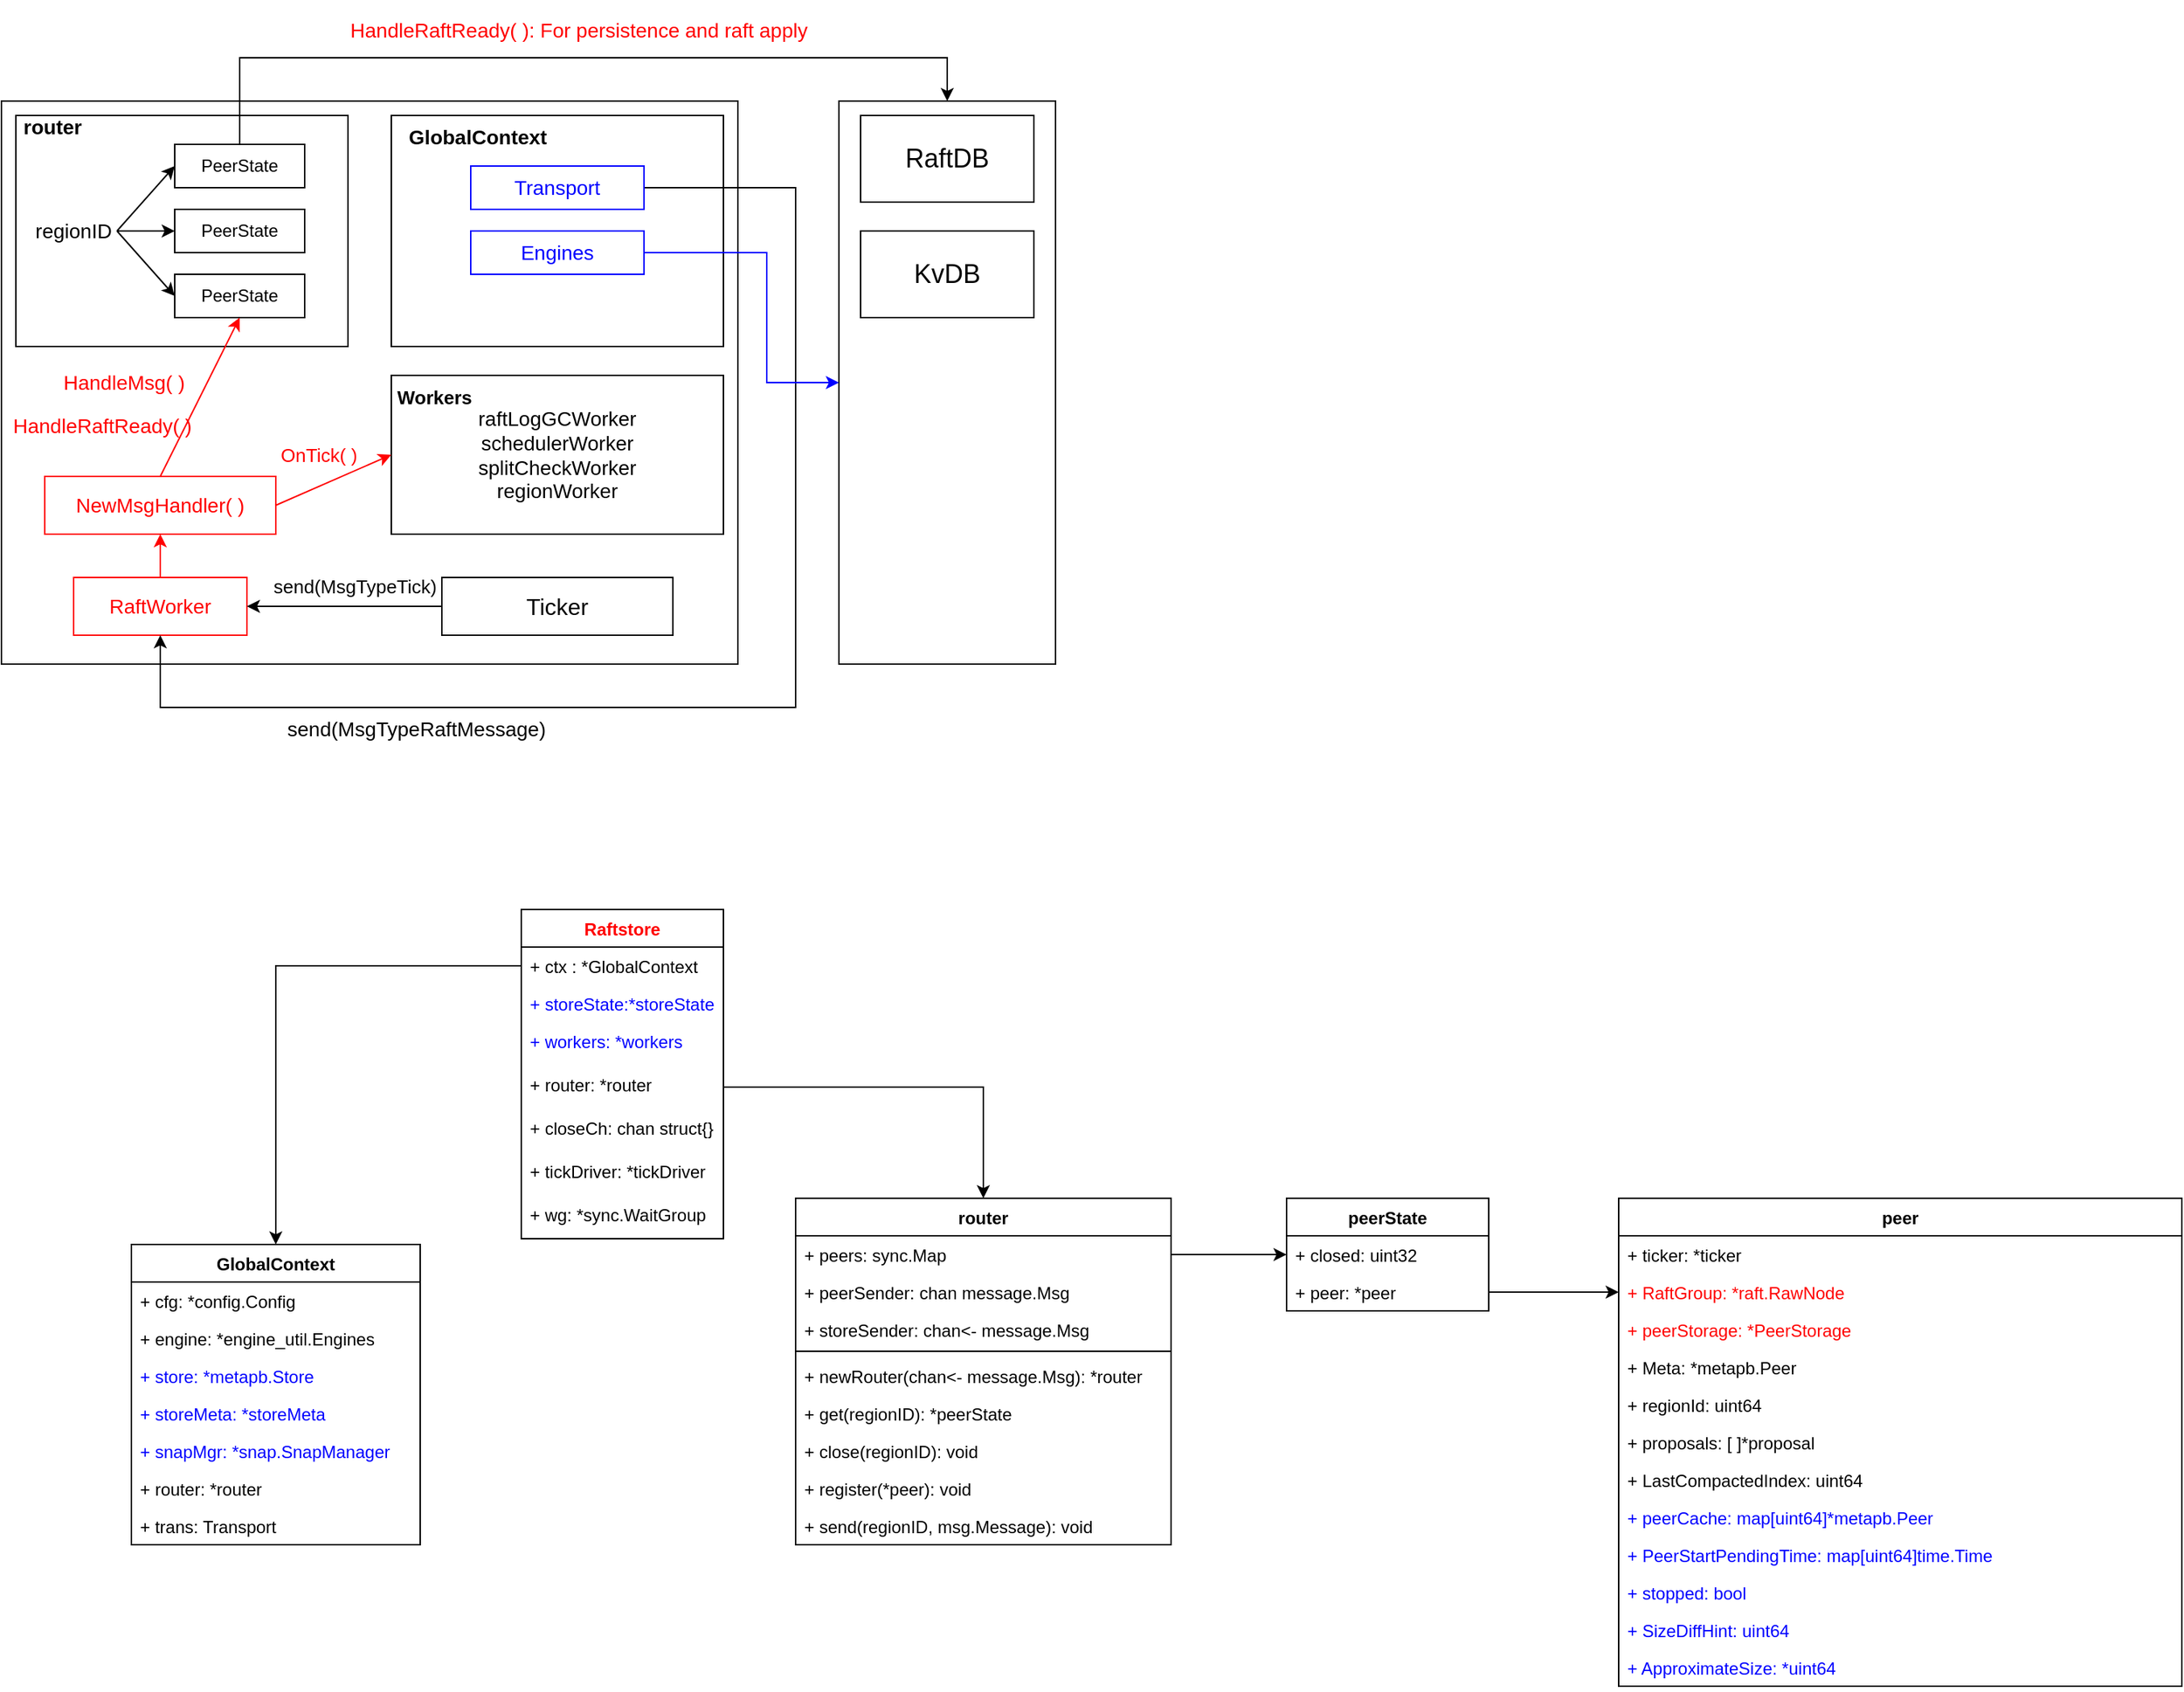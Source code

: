 <mxfile version="20.0.4" type="github">
  <diagram id="LNbFXsJFr9iNanMyev7O" name="Page-1">
    <mxGraphModel dx="925" dy="599" grid="1" gridSize="10" guides="1" tooltips="1" connect="1" arrows="1" fold="1" page="1" pageScale="1" pageWidth="1920" pageHeight="1200" math="0" shadow="0">
      <root>
        <mxCell id="0" />
        <mxCell id="1" parent="0" />
        <mxCell id="v7qtWtPgVOm1seYNRLXf-1" value="" style="rounded=0;whiteSpace=wrap;html=1;" parent="1" vertex="1">
          <mxGeometry x="20" y="130" width="510" height="390" as="geometry" />
        </mxCell>
        <mxCell id="v7qtWtPgVOm1seYNRLXf-2" value="" style="rounded=0;whiteSpace=wrap;html=1;" parent="1" vertex="1">
          <mxGeometry x="30" y="140" width="230" height="160" as="geometry" />
        </mxCell>
        <mxCell id="v7qtWtPgVOm1seYNRLXf-3" value="&lt;font style=&quot;font-size: 14px;&quot;&gt;router&lt;/font&gt;" style="text;strokeColor=none;fillColor=none;html=1;fontSize=24;fontStyle=1;verticalAlign=middle;align=center;" parent="1" vertex="1">
          <mxGeometry x="50" y="130" width="10" height="30" as="geometry" />
        </mxCell>
        <mxCell id="v7qtWtPgVOm1seYNRLXf-53" style="edgeStyle=orthogonalEdgeStyle;rounded=0;orthogonalLoop=1;jettySize=auto;html=1;exitX=0.5;exitY=0;exitDx=0;exitDy=0;entryX=0.5;entryY=0;entryDx=0;entryDy=0;fontSize=18;fontColor=#000000;strokeColor=#000000;" parent="1" source="v7qtWtPgVOm1seYNRLXf-4" target="v7qtWtPgVOm1seYNRLXf-47" edge="1">
          <mxGeometry relative="1" as="geometry">
            <Array as="points">
              <mxPoint x="185" y="100" />
              <mxPoint x="675" y="100" />
            </Array>
          </mxGeometry>
        </mxCell>
        <mxCell id="v7qtWtPgVOm1seYNRLXf-4" value="PeerState" style="rounded=0;whiteSpace=wrap;html=1;" parent="1" vertex="1">
          <mxGeometry x="140" y="160" width="90" height="30" as="geometry" />
        </mxCell>
        <mxCell id="v7qtWtPgVOm1seYNRLXf-5" value="PeerState" style="rounded=0;whiteSpace=wrap;html=1;" parent="1" vertex="1">
          <mxGeometry x="140" y="205" width="90" height="30" as="geometry" />
        </mxCell>
        <mxCell id="v7qtWtPgVOm1seYNRLXf-6" value="PeerState" style="rounded=0;whiteSpace=wrap;html=1;" parent="1" vertex="1">
          <mxGeometry x="140" y="250" width="90" height="30" as="geometry" />
        </mxCell>
        <mxCell id="v7qtWtPgVOm1seYNRLXf-7" value="regionID" style="text;html=1;strokeColor=none;fillColor=none;align=center;verticalAlign=middle;whiteSpace=wrap;rounded=0;fontSize=14;" parent="1" vertex="1">
          <mxGeometry x="40" y="205" width="60" height="30" as="geometry" />
        </mxCell>
        <mxCell id="v7qtWtPgVOm1seYNRLXf-9" value="" style="endArrow=classic;html=1;rounded=0;fontSize=14;exitX=1;exitY=0.5;exitDx=0;exitDy=0;entryX=0;entryY=0.5;entryDx=0;entryDy=0;" parent="1" source="v7qtWtPgVOm1seYNRLXf-7" target="v7qtWtPgVOm1seYNRLXf-4" edge="1">
          <mxGeometry width="50" height="50" relative="1" as="geometry">
            <mxPoint x="390" y="390" as="sourcePoint" />
            <mxPoint x="440" y="340" as="targetPoint" />
          </mxGeometry>
        </mxCell>
        <mxCell id="v7qtWtPgVOm1seYNRLXf-11" value="" style="endArrow=classic;html=1;rounded=0;fontSize=14;entryX=0;entryY=0.5;entryDx=0;entryDy=0;exitX=1;exitY=0.5;exitDx=0;exitDy=0;" parent="1" source="v7qtWtPgVOm1seYNRLXf-7" target="v7qtWtPgVOm1seYNRLXf-5" edge="1">
          <mxGeometry width="50" height="50" relative="1" as="geometry">
            <mxPoint x="100" y="210" as="sourcePoint" />
            <mxPoint x="150.0" y="185" as="targetPoint" />
          </mxGeometry>
        </mxCell>
        <mxCell id="v7qtWtPgVOm1seYNRLXf-12" value="" style="endArrow=classic;html=1;rounded=0;fontSize=14;entryX=0;entryY=0.5;entryDx=0;entryDy=0;exitX=1;exitY=0.5;exitDx=0;exitDy=0;" parent="1" source="v7qtWtPgVOm1seYNRLXf-7" target="v7qtWtPgVOm1seYNRLXf-6" edge="1">
          <mxGeometry width="50" height="50" relative="1" as="geometry">
            <mxPoint x="110.0" y="225" as="sourcePoint" />
            <mxPoint x="150.0" y="230" as="targetPoint" />
          </mxGeometry>
        </mxCell>
        <mxCell id="v7qtWtPgVOm1seYNRLXf-13" value="" style="rounded=0;whiteSpace=wrap;html=1;" parent="1" vertex="1">
          <mxGeometry x="290" y="140" width="230" height="160" as="geometry" />
        </mxCell>
        <mxCell id="v7qtWtPgVOm1seYNRLXf-15" value="&lt;b&gt;GlobalContext&lt;/b&gt;" style="text;html=1;strokeColor=none;fillColor=none;align=center;verticalAlign=middle;whiteSpace=wrap;rounded=0;fontSize=14;" parent="1" vertex="1">
          <mxGeometry x="320" y="140" width="60" height="30" as="geometry" />
        </mxCell>
        <mxCell id="v7qtWtPgVOm1seYNRLXf-57" style="edgeStyle=orthogonalEdgeStyle;rounded=0;orthogonalLoop=1;jettySize=auto;html=1;exitX=0.5;exitY=0;exitDx=0;exitDy=0;entryX=0.5;entryY=1;entryDx=0;entryDy=0;fontSize=14;fontColor=#FF0000;strokeColor=#FF0000;" parent="1" source="v7qtWtPgVOm1seYNRLXf-20" target="v7qtWtPgVOm1seYNRLXf-21" edge="1">
          <mxGeometry relative="1" as="geometry" />
        </mxCell>
        <mxCell id="v7qtWtPgVOm1seYNRLXf-20" value="&lt;font color=&quot;#ff0000&quot;&gt;RaftWorker&lt;/font&gt;" style="rounded=0;whiteSpace=wrap;html=1;fontSize=14;strokeColor=#FF0000;" parent="1" vertex="1">
          <mxGeometry x="70" y="460" width="120" height="40" as="geometry" />
        </mxCell>
        <mxCell id="v7qtWtPgVOm1seYNRLXf-21" value="&lt;font color=&quot;#ff0000&quot;&gt;NewMsgHandler( )&lt;/font&gt;" style="rounded=0;whiteSpace=wrap;html=1;fontSize=14;strokeColor=#FF0000;" parent="1" vertex="1">
          <mxGeometry x="50" y="390" width="160" height="40" as="geometry" />
        </mxCell>
        <mxCell id="v7qtWtPgVOm1seYNRLXf-27" value="" style="endArrow=classic;html=1;rounded=0;fontSize=14;fontColor=#FF0000;exitX=0.5;exitY=0;exitDx=0;exitDy=0;entryX=0.5;entryY=1;entryDx=0;entryDy=0;strokeColor=#FF0000;" parent="1" source="v7qtWtPgVOm1seYNRLXf-21" target="v7qtWtPgVOm1seYNRLXf-6" edge="1">
          <mxGeometry width="50" height="50" relative="1" as="geometry">
            <mxPoint x="450" y="490" as="sourcePoint" />
            <mxPoint x="500" y="440" as="targetPoint" />
          </mxGeometry>
        </mxCell>
        <mxCell id="v7qtWtPgVOm1seYNRLXf-28" value="HandleMsg( )" style="text;html=1;strokeColor=none;fillColor=none;align=center;verticalAlign=middle;whiteSpace=wrap;rounded=0;fontSize=14;fontColor=#FF0000;" parent="1" vertex="1">
          <mxGeometry x="50" y="310" width="110" height="30" as="geometry" />
        </mxCell>
        <mxCell id="v7qtWtPgVOm1seYNRLXf-29" value="HandleRaftReady( )" style="text;html=1;strokeColor=none;fillColor=none;align=center;verticalAlign=middle;whiteSpace=wrap;rounded=0;fontSize=14;fontColor=#FF0000;" parent="1" vertex="1">
          <mxGeometry x="20" y="340" width="140" height="30" as="geometry" />
        </mxCell>
        <mxCell id="v7qtWtPgVOm1seYNRLXf-38" style="edgeStyle=orthogonalEdgeStyle;rounded=0;orthogonalLoop=1;jettySize=auto;html=1;exitX=1;exitY=0.5;exitDx=0;exitDy=0;entryX=0.5;entryY=1;entryDx=0;entryDy=0;fontSize=13;fontColor=#FF0000;strokeColor=#000000;" parent="1" source="v7qtWtPgVOm1seYNRLXf-32" target="v7qtWtPgVOm1seYNRLXf-20" edge="1">
          <mxGeometry relative="1" as="geometry">
            <Array as="points">
              <mxPoint x="570" y="190" />
              <mxPoint x="570" y="550" />
              <mxPoint x="130" y="550" />
            </Array>
          </mxGeometry>
        </mxCell>
        <mxCell id="v7qtWtPgVOm1seYNRLXf-32" value="&lt;font color=&quot;#0000ff&quot;&gt;Transport&lt;/font&gt;" style="rounded=0;whiteSpace=wrap;html=1;fontSize=14;fontColor=#FF0000;strokeColor=#0000FF;" parent="1" vertex="1">
          <mxGeometry x="345" y="175" width="120" height="30" as="geometry" />
        </mxCell>
        <mxCell id="v7qtWtPgVOm1seYNRLXf-34" style="edgeStyle=orthogonalEdgeStyle;rounded=0;orthogonalLoop=1;jettySize=auto;html=1;exitX=0;exitY=0.5;exitDx=0;exitDy=0;entryX=1;entryY=0.5;entryDx=0;entryDy=0;fontSize=16;fontColor=#0000FF;strokeColor=#000000;" parent="1" source="v7qtWtPgVOm1seYNRLXf-33" target="v7qtWtPgVOm1seYNRLXf-20" edge="1">
          <mxGeometry relative="1" as="geometry" />
        </mxCell>
        <mxCell id="v7qtWtPgVOm1seYNRLXf-33" value="&lt;font style=&quot;font-size: 16px;&quot;&gt;Ticker&lt;/font&gt;" style="rounded=0;whiteSpace=wrap;html=1;" parent="1" vertex="1">
          <mxGeometry x="325" y="460" width="160" height="40" as="geometry" />
        </mxCell>
        <mxCell id="v7qtWtPgVOm1seYNRLXf-35" value="&lt;font color=&quot;#000000&quot; style=&quot;font-size: 13px;&quot;&gt;send(MsgTypeTick)&lt;/font&gt;" style="text;html=1;strokeColor=none;fillColor=none;align=center;verticalAlign=middle;whiteSpace=wrap;rounded=0;fontSize=16;fontColor=#0000FF;" parent="1" vertex="1">
          <mxGeometry x="180" y="450" width="170" height="30" as="geometry" />
        </mxCell>
        <mxCell id="v7qtWtPgVOm1seYNRLXf-40" value="&lt;font color=&quot;#000000&quot; style=&quot;font-size: 14px;&quot;&gt;send(MsgTypeRaftMessage)&lt;/font&gt;" style="text;html=1;strokeColor=none;fillColor=none;align=center;verticalAlign=middle;whiteSpace=wrap;rounded=0;fontSize=13;fontColor=#FF0000;" parent="1" vertex="1">
          <mxGeometry x="240" y="550" width="135" height="30" as="geometry" />
        </mxCell>
        <mxCell id="v7qtWtPgVOm1seYNRLXf-41" value="&lt;font color=&quot;#000000&quot;&gt;raftLogGCWorker&lt;br&gt;schedulerWorker&lt;br&gt;splitCheckWorker&lt;br&gt;regionWorker&lt;/font&gt;" style="rounded=0;whiteSpace=wrap;html=1;fontSize=14;fontColor=#FF0000;strokeColor=#000000;align=center;" parent="1" vertex="1">
          <mxGeometry x="290" y="320" width="230" height="110" as="geometry" />
        </mxCell>
        <mxCell id="v7qtWtPgVOm1seYNRLXf-42" value="&lt;b&gt;&lt;font color=&quot;#000000&quot; style=&quot;font-size: 13px;&quot;&gt;Workers&lt;/font&gt;&lt;/b&gt;" style="text;html=1;strokeColor=none;fillColor=none;align=center;verticalAlign=middle;whiteSpace=wrap;rounded=0;fontSize=14;fontColor=#FF0000;" parent="1" vertex="1">
          <mxGeometry x="290" y="320" width="60" height="30" as="geometry" />
        </mxCell>
        <mxCell id="v7qtWtPgVOm1seYNRLXf-45" value="" style="endArrow=classic;html=1;rounded=0;fontSize=13;fontColor=#000000;strokeColor=#FF0000;exitX=1;exitY=0.5;exitDx=0;exitDy=0;entryX=0;entryY=0.5;entryDx=0;entryDy=0;" parent="1" source="v7qtWtPgVOm1seYNRLXf-21" target="v7qtWtPgVOm1seYNRLXf-41" edge="1">
          <mxGeometry width="50" height="50" relative="1" as="geometry">
            <mxPoint x="450" y="410" as="sourcePoint" />
            <mxPoint x="500" y="360" as="targetPoint" />
          </mxGeometry>
        </mxCell>
        <mxCell id="v7qtWtPgVOm1seYNRLXf-46" value="&lt;font color=&quot;#ff0000&quot;&gt;OnTick( )&lt;/font&gt;" style="text;html=1;strokeColor=none;fillColor=none;align=center;verticalAlign=middle;whiteSpace=wrap;rounded=0;fontSize=13;fontColor=#000000;" parent="1" vertex="1">
          <mxGeometry x="200" y="360" width="80" height="30" as="geometry" />
        </mxCell>
        <mxCell id="v7qtWtPgVOm1seYNRLXf-47" value="" style="rounded=0;whiteSpace=wrap;html=1;fontSize=13;fontColor=#FF0000;strokeColor=#000000;" parent="1" vertex="1">
          <mxGeometry x="600" y="130" width="150" height="390" as="geometry" />
        </mxCell>
        <mxCell id="v7qtWtPgVOm1seYNRLXf-49" value="&lt;font style=&quot;font-size: 18px;&quot; color=&quot;#000000&quot;&gt;RaftDB&lt;/font&gt;" style="rounded=0;whiteSpace=wrap;html=1;fontSize=13;fontColor=#FF0000;strokeColor=#000000;" parent="1" vertex="1">
          <mxGeometry x="615" y="140" width="120" height="60" as="geometry" />
        </mxCell>
        <mxCell id="v7qtWtPgVOm1seYNRLXf-50" value="&lt;font color=&quot;#000000&quot;&gt;&lt;span style=&quot;font-size: 18px;&quot;&gt;KvDB&lt;/span&gt;&lt;/font&gt;" style="rounded=0;whiteSpace=wrap;html=1;fontSize=13;fontColor=#FF0000;strokeColor=#000000;" parent="1" vertex="1">
          <mxGeometry x="615" y="220" width="120" height="60" as="geometry" />
        </mxCell>
        <mxCell id="v7qtWtPgVOm1seYNRLXf-52" style="edgeStyle=orthogonalEdgeStyle;rounded=0;orthogonalLoop=1;jettySize=auto;html=1;exitX=1;exitY=0.5;exitDx=0;exitDy=0;entryX=0;entryY=0.5;entryDx=0;entryDy=0;fontSize=18;fontColor=#000000;strokeColor=#0000FF;" parent="1" source="v7qtWtPgVOm1seYNRLXf-51" target="v7qtWtPgVOm1seYNRLXf-47" edge="1">
          <mxGeometry relative="1" as="geometry">
            <Array as="points">
              <mxPoint x="550" y="235" />
              <mxPoint x="550" y="325" />
            </Array>
          </mxGeometry>
        </mxCell>
        <mxCell id="v7qtWtPgVOm1seYNRLXf-51" value="&lt;font color=&quot;#0000ff&quot;&gt;Engines&lt;/font&gt;" style="rounded=0;whiteSpace=wrap;html=1;fontSize=14;fontColor=#FF0000;strokeColor=#0000FF;" parent="1" vertex="1">
          <mxGeometry x="345" y="220" width="120" height="30" as="geometry" />
        </mxCell>
        <mxCell id="v7qtWtPgVOm1seYNRLXf-54" value="&lt;font style=&quot;font-size: 14px;&quot; color=&quot;#ff0000&quot;&gt;HandleRaftReady( ): For persistence and raft apply&lt;/font&gt;" style="text;html=1;strokeColor=none;fillColor=none;align=center;verticalAlign=middle;whiteSpace=wrap;rounded=0;fontSize=18;fontColor=#000000;" parent="1" vertex="1">
          <mxGeometry x="240" y="60" width="360" height="40" as="geometry" />
        </mxCell>
        <mxCell id="vhi4TItYWoOdSirbTyWl-1" value="Raftstore" style="swimlane;fontStyle=1;childLayout=stackLayout;horizontal=1;startSize=26;fillColor=none;horizontalStack=0;resizeParent=1;resizeParentMax=0;resizeLast=0;collapsible=1;marginBottom=0;fontColor=#FF0000;" vertex="1" parent="1">
          <mxGeometry x="380" y="690" width="140" height="228" as="geometry" />
        </mxCell>
        <mxCell id="vhi4TItYWoOdSirbTyWl-2" value="+ ctx : *GlobalContext" style="text;strokeColor=none;fillColor=none;align=left;verticalAlign=top;spacingLeft=4;spacingRight=4;overflow=hidden;rotatable=0;points=[[0,0.5],[1,0.5]];portConstraint=eastwest;" vertex="1" parent="vhi4TItYWoOdSirbTyWl-1">
          <mxGeometry y="26" width="140" height="26" as="geometry" />
        </mxCell>
        <mxCell id="vhi4TItYWoOdSirbTyWl-3" value="+ storeState:*storeState" style="text;strokeColor=none;fillColor=none;align=left;verticalAlign=top;spacingLeft=4;spacingRight=4;overflow=hidden;rotatable=0;points=[[0,0.5],[1,0.5]];portConstraint=eastwest;fontColor=#0000FF;" vertex="1" parent="vhi4TItYWoOdSirbTyWl-1">
          <mxGeometry y="52" width="140" height="26" as="geometry" />
        </mxCell>
        <mxCell id="vhi4TItYWoOdSirbTyWl-5" value="+ workers: *workers" style="text;strokeColor=none;fillColor=none;align=left;verticalAlign=top;spacingLeft=4;spacingRight=4;overflow=hidden;rotatable=0;points=[[0,0.5],[1,0.5]];portConstraint=eastwest;fontColor=#0000FF;" vertex="1" parent="vhi4TItYWoOdSirbTyWl-1">
          <mxGeometry y="78" width="140" height="30" as="geometry" />
        </mxCell>
        <mxCell id="vhi4TItYWoOdSirbTyWl-4" value="+ router: *router" style="text;strokeColor=none;fillColor=none;align=left;verticalAlign=top;spacingLeft=4;spacingRight=4;overflow=hidden;rotatable=0;points=[[0,0.5],[1,0.5]];portConstraint=eastwest;" vertex="1" parent="vhi4TItYWoOdSirbTyWl-1">
          <mxGeometry y="108" width="140" height="30" as="geometry" />
        </mxCell>
        <mxCell id="vhi4TItYWoOdSirbTyWl-7" value="+ closeCh: chan struct{}" style="text;strokeColor=none;fillColor=none;align=left;verticalAlign=top;spacingLeft=4;spacingRight=4;overflow=hidden;rotatable=0;points=[[0,0.5],[1,0.5]];portConstraint=eastwest;" vertex="1" parent="vhi4TItYWoOdSirbTyWl-1">
          <mxGeometry y="138" width="140" height="30" as="geometry" />
        </mxCell>
        <mxCell id="vhi4TItYWoOdSirbTyWl-6" value="+ tickDriver: *tickDriver" style="text;strokeColor=none;fillColor=none;align=left;verticalAlign=top;spacingLeft=4;spacingRight=4;overflow=hidden;rotatable=0;points=[[0,0.5],[1,0.5]];portConstraint=eastwest;" vertex="1" parent="vhi4TItYWoOdSirbTyWl-1">
          <mxGeometry y="168" width="140" height="30" as="geometry" />
        </mxCell>
        <mxCell id="vhi4TItYWoOdSirbTyWl-8" value="+ wg: *sync.WaitGroup" style="text;strokeColor=none;fillColor=none;align=left;verticalAlign=top;spacingLeft=4;spacingRight=4;overflow=hidden;rotatable=0;points=[[0,0.5],[1,0.5]];portConstraint=eastwest;" vertex="1" parent="vhi4TItYWoOdSirbTyWl-1">
          <mxGeometry y="198" width="140" height="30" as="geometry" />
        </mxCell>
        <mxCell id="vhi4TItYWoOdSirbTyWl-17" value="router" style="swimlane;fontStyle=1;align=center;verticalAlign=top;childLayout=stackLayout;horizontal=1;startSize=26;horizontalStack=0;resizeParent=1;resizeParentMax=0;resizeLast=0;collapsible=1;marginBottom=0;" vertex="1" parent="1">
          <mxGeometry x="570" y="890" width="260" height="240" as="geometry" />
        </mxCell>
        <mxCell id="vhi4TItYWoOdSirbTyWl-18" value="+ peers: sync.Map" style="text;strokeColor=none;fillColor=none;align=left;verticalAlign=top;spacingLeft=4;spacingRight=4;overflow=hidden;rotatable=0;points=[[0,0.5],[1,0.5]];portConstraint=eastwest;" vertex="1" parent="vhi4TItYWoOdSirbTyWl-17">
          <mxGeometry y="26" width="260" height="26" as="geometry" />
        </mxCell>
        <mxCell id="vhi4TItYWoOdSirbTyWl-21" value="+ peerSender: chan message.Msg" style="text;strokeColor=none;fillColor=none;align=left;verticalAlign=top;spacingLeft=4;spacingRight=4;overflow=hidden;rotatable=0;points=[[0,0.5],[1,0.5]];portConstraint=eastwest;" vertex="1" parent="vhi4TItYWoOdSirbTyWl-17">
          <mxGeometry y="52" width="260" height="26" as="geometry" />
        </mxCell>
        <mxCell id="vhi4TItYWoOdSirbTyWl-22" value="+ storeSender: chan&lt;- message.Msg" style="text;strokeColor=none;fillColor=none;align=left;verticalAlign=top;spacingLeft=4;spacingRight=4;overflow=hidden;rotatable=0;points=[[0,0.5],[1,0.5]];portConstraint=eastwest;" vertex="1" parent="vhi4TItYWoOdSirbTyWl-17">
          <mxGeometry y="78" width="260" height="24" as="geometry" />
        </mxCell>
        <mxCell id="vhi4TItYWoOdSirbTyWl-19" value="" style="line;strokeWidth=1;fillColor=none;align=left;verticalAlign=middle;spacingTop=-1;spacingLeft=3;spacingRight=3;rotatable=0;labelPosition=right;points=[];portConstraint=eastwest;" vertex="1" parent="vhi4TItYWoOdSirbTyWl-17">
          <mxGeometry y="102" width="260" height="8" as="geometry" />
        </mxCell>
        <mxCell id="vhi4TItYWoOdSirbTyWl-20" value="+ newRouter(chan&lt;- message.Msg): *router" style="text;strokeColor=none;fillColor=none;align=left;verticalAlign=top;spacingLeft=4;spacingRight=4;overflow=hidden;rotatable=0;points=[[0,0.5],[1,0.5]];portConstraint=eastwest;" vertex="1" parent="vhi4TItYWoOdSirbTyWl-17">
          <mxGeometry y="110" width="260" height="26" as="geometry" />
        </mxCell>
        <mxCell id="vhi4TItYWoOdSirbTyWl-23" value="+ get(regionID): *peerState" style="text;strokeColor=none;fillColor=none;align=left;verticalAlign=top;spacingLeft=4;spacingRight=4;overflow=hidden;rotatable=0;points=[[0,0.5],[1,0.5]];portConstraint=eastwest;" vertex="1" parent="vhi4TItYWoOdSirbTyWl-17">
          <mxGeometry y="136" width="260" height="26" as="geometry" />
        </mxCell>
        <mxCell id="vhi4TItYWoOdSirbTyWl-25" value="+ close(regionID): void" style="text;strokeColor=none;fillColor=none;align=left;verticalAlign=top;spacingLeft=4;spacingRight=4;overflow=hidden;rotatable=0;points=[[0,0.5],[1,0.5]];portConstraint=eastwest;" vertex="1" parent="vhi4TItYWoOdSirbTyWl-17">
          <mxGeometry y="162" width="260" height="26" as="geometry" />
        </mxCell>
        <mxCell id="vhi4TItYWoOdSirbTyWl-24" value="+ register(*peer): void" style="text;strokeColor=none;fillColor=none;align=left;verticalAlign=top;spacingLeft=4;spacingRight=4;overflow=hidden;rotatable=0;points=[[0,0.5],[1,0.5]];portConstraint=eastwest;" vertex="1" parent="vhi4TItYWoOdSirbTyWl-17">
          <mxGeometry y="188" width="260" height="26" as="geometry" />
        </mxCell>
        <mxCell id="vhi4TItYWoOdSirbTyWl-26" value="+ send(regionID, msg.Message): void" style="text;strokeColor=none;fillColor=none;align=left;verticalAlign=top;spacingLeft=4;spacingRight=4;overflow=hidden;rotatable=0;points=[[0,0.5],[1,0.5]];portConstraint=eastwest;" vertex="1" parent="vhi4TItYWoOdSirbTyWl-17">
          <mxGeometry y="214" width="260" height="26" as="geometry" />
        </mxCell>
        <mxCell id="vhi4TItYWoOdSirbTyWl-28" value="GlobalContext" style="swimlane;fontStyle=1;childLayout=stackLayout;horizontal=1;startSize=26;fillColor=none;horizontalStack=0;resizeParent=1;resizeParentMax=0;resizeLast=0;collapsible=1;marginBottom=0;" vertex="1" parent="1">
          <mxGeometry x="110" y="922" width="200" height="208" as="geometry" />
        </mxCell>
        <mxCell id="vhi4TItYWoOdSirbTyWl-29" value="+ cfg: *config.Config" style="text;strokeColor=none;fillColor=none;align=left;verticalAlign=top;spacingLeft=4;spacingRight=4;overflow=hidden;rotatable=0;points=[[0,0.5],[1,0.5]];portConstraint=eastwest;" vertex="1" parent="vhi4TItYWoOdSirbTyWl-28">
          <mxGeometry y="26" width="200" height="26" as="geometry" />
        </mxCell>
        <mxCell id="vhi4TItYWoOdSirbTyWl-32" value="+ engine: *engine_util.Engines" style="text;strokeColor=none;fillColor=none;align=left;verticalAlign=top;spacingLeft=4;spacingRight=4;overflow=hidden;rotatable=0;points=[[0,0.5],[1,0.5]];portConstraint=eastwest;" vertex="1" parent="vhi4TItYWoOdSirbTyWl-28">
          <mxGeometry y="52" width="200" height="26" as="geometry" />
        </mxCell>
        <mxCell id="vhi4TItYWoOdSirbTyWl-36" value="+ store: *metapb.Store" style="text;strokeColor=none;fillColor=none;align=left;verticalAlign=top;spacingLeft=4;spacingRight=4;overflow=hidden;rotatable=0;points=[[0,0.5],[1,0.5]];portConstraint=eastwest;fontColor=#0000FF;" vertex="1" parent="vhi4TItYWoOdSirbTyWl-28">
          <mxGeometry y="78" width="200" height="26" as="geometry" />
        </mxCell>
        <mxCell id="vhi4TItYWoOdSirbTyWl-37" value="+ storeMeta: *storeMeta" style="text;strokeColor=none;fillColor=none;align=left;verticalAlign=top;spacingLeft=4;spacingRight=4;overflow=hidden;rotatable=0;points=[[0,0.5],[1,0.5]];portConstraint=eastwest;fontColor=#0000FF;" vertex="1" parent="vhi4TItYWoOdSirbTyWl-28">
          <mxGeometry y="104" width="200" height="26" as="geometry" />
        </mxCell>
        <mxCell id="vhi4TItYWoOdSirbTyWl-38" value="+ snapMgr: *snap.SnapManager" style="text;strokeColor=none;fillColor=none;align=left;verticalAlign=top;spacingLeft=4;spacingRight=4;overflow=hidden;rotatable=0;points=[[0,0.5],[1,0.5]];portConstraint=eastwest;fontColor=#0000FF;" vertex="1" parent="vhi4TItYWoOdSirbTyWl-28">
          <mxGeometry y="130" width="200" height="26" as="geometry" />
        </mxCell>
        <mxCell id="vhi4TItYWoOdSirbTyWl-39" value="+ router: *router" style="text;strokeColor=none;fillColor=none;align=left;verticalAlign=top;spacingLeft=4;spacingRight=4;overflow=hidden;rotatable=0;points=[[0,0.5],[1,0.5]];portConstraint=eastwest;" vertex="1" parent="vhi4TItYWoOdSirbTyWl-28">
          <mxGeometry y="156" width="200" height="26" as="geometry" />
        </mxCell>
        <mxCell id="vhi4TItYWoOdSirbTyWl-41" value="+ trans: Transport" style="text;strokeColor=none;fillColor=none;align=left;verticalAlign=top;spacingLeft=4;spacingRight=4;overflow=hidden;rotatable=0;points=[[0,0.5],[1,0.5]];portConstraint=eastwest;" vertex="1" parent="vhi4TItYWoOdSirbTyWl-28">
          <mxGeometry y="182" width="200" height="26" as="geometry" />
        </mxCell>
        <mxCell id="vhi4TItYWoOdSirbTyWl-42" style="edgeStyle=orthogonalEdgeStyle;rounded=0;orthogonalLoop=1;jettySize=auto;html=1;entryX=0.5;entryY=0;entryDx=0;entryDy=0;" edge="1" parent="1" source="vhi4TItYWoOdSirbTyWl-2" target="vhi4TItYWoOdSirbTyWl-28">
          <mxGeometry relative="1" as="geometry" />
        </mxCell>
        <mxCell id="vhi4TItYWoOdSirbTyWl-43" style="edgeStyle=orthogonalEdgeStyle;rounded=0;orthogonalLoop=1;jettySize=auto;html=1;" edge="1" parent="1" source="vhi4TItYWoOdSirbTyWl-4" target="vhi4TItYWoOdSirbTyWl-17">
          <mxGeometry relative="1" as="geometry" />
        </mxCell>
        <mxCell id="vhi4TItYWoOdSirbTyWl-44" value="peerState" style="swimlane;fontStyle=1;childLayout=stackLayout;horizontal=1;startSize=26;fillColor=none;horizontalStack=0;resizeParent=1;resizeParentMax=0;resizeLast=0;collapsible=1;marginBottom=0;fontColor=#000000;" vertex="1" parent="1">
          <mxGeometry x="910" y="890" width="140" height="78" as="geometry" />
        </mxCell>
        <mxCell id="vhi4TItYWoOdSirbTyWl-45" value="+ closed: uint32" style="text;strokeColor=none;fillColor=none;align=left;verticalAlign=top;spacingLeft=4;spacingRight=4;overflow=hidden;rotatable=0;points=[[0,0.5],[1,0.5]];portConstraint=eastwest;fontColor=#000000;" vertex="1" parent="vhi4TItYWoOdSirbTyWl-44">
          <mxGeometry y="26" width="140" height="26" as="geometry" />
        </mxCell>
        <mxCell id="vhi4TItYWoOdSirbTyWl-46" value="+ peer: *peer" style="text;strokeColor=none;fillColor=none;align=left;verticalAlign=top;spacingLeft=4;spacingRight=4;overflow=hidden;rotatable=0;points=[[0,0.5],[1,0.5]];portConstraint=eastwest;fontColor=#000000;" vertex="1" parent="vhi4TItYWoOdSirbTyWl-44">
          <mxGeometry y="52" width="140" height="26" as="geometry" />
        </mxCell>
        <mxCell id="vhi4TItYWoOdSirbTyWl-48" style="edgeStyle=orthogonalEdgeStyle;rounded=0;orthogonalLoop=1;jettySize=auto;html=1;entryX=0;entryY=0.5;entryDx=0;entryDy=0;fontColor=#000000;" edge="1" parent="1" source="vhi4TItYWoOdSirbTyWl-18" target="vhi4TItYWoOdSirbTyWl-45">
          <mxGeometry relative="1" as="geometry" />
        </mxCell>
        <mxCell id="vhi4TItYWoOdSirbTyWl-53" value="peer" style="swimlane;fontStyle=1;childLayout=stackLayout;horizontal=1;startSize=26;fillColor=none;horizontalStack=0;resizeParent=1;resizeParentMax=0;resizeLast=0;collapsible=1;marginBottom=0;fontColor=#000000;" vertex="1" parent="1">
          <mxGeometry x="1140" y="890" width="390" height="338" as="geometry" />
        </mxCell>
        <mxCell id="vhi4TItYWoOdSirbTyWl-54" value="+ ticker: *ticker" style="text;strokeColor=none;fillColor=none;align=left;verticalAlign=top;spacingLeft=4;spacingRight=4;overflow=hidden;rotatable=0;points=[[0,0.5],[1,0.5]];portConstraint=eastwest;fontColor=#000000;" vertex="1" parent="vhi4TItYWoOdSirbTyWl-53">
          <mxGeometry y="26" width="390" height="26" as="geometry" />
        </mxCell>
        <mxCell id="vhi4TItYWoOdSirbTyWl-55" value="+ RaftGroup: *raft.RawNode" style="text;strokeColor=none;fillColor=none;align=left;verticalAlign=top;spacingLeft=4;spacingRight=4;overflow=hidden;rotatable=0;points=[[0,0.5],[1,0.5]];portConstraint=eastwest;fontColor=#FF0000;" vertex="1" parent="vhi4TItYWoOdSirbTyWl-53">
          <mxGeometry y="52" width="390" height="26" as="geometry" />
        </mxCell>
        <mxCell id="vhi4TItYWoOdSirbTyWl-56" value="+ peerStorage: *PeerStorage" style="text;strokeColor=none;fillColor=none;align=left;verticalAlign=top;spacingLeft=4;spacingRight=4;overflow=hidden;rotatable=0;points=[[0,0.5],[1,0.5]];portConstraint=eastwest;fontColor=#FF0000;" vertex="1" parent="vhi4TItYWoOdSirbTyWl-53">
          <mxGeometry y="78" width="390" height="26" as="geometry" />
        </mxCell>
        <mxCell id="vhi4TItYWoOdSirbTyWl-57" value="+ Meta: *metapb.Peer" style="text;strokeColor=none;fillColor=none;align=left;verticalAlign=top;spacingLeft=4;spacingRight=4;overflow=hidden;rotatable=0;points=[[0,0.5],[1,0.5]];portConstraint=eastwest;fontColor=#000000;" vertex="1" parent="vhi4TItYWoOdSirbTyWl-53">
          <mxGeometry y="104" width="390" height="26" as="geometry" />
        </mxCell>
        <mxCell id="vhi4TItYWoOdSirbTyWl-58" value="+ regionId: uint64" style="text;strokeColor=none;fillColor=none;align=left;verticalAlign=top;spacingLeft=4;spacingRight=4;overflow=hidden;rotatable=0;points=[[0,0.5],[1,0.5]];portConstraint=eastwest;fontColor=#000000;" vertex="1" parent="vhi4TItYWoOdSirbTyWl-53">
          <mxGeometry y="130" width="390" height="26" as="geometry" />
        </mxCell>
        <mxCell id="vhi4TItYWoOdSirbTyWl-59" value="+ proposals: [ ]*proposal" style="text;strokeColor=none;fillColor=none;align=left;verticalAlign=top;spacingLeft=4;spacingRight=4;overflow=hidden;rotatable=0;points=[[0,0.5],[1,0.5]];portConstraint=eastwest;fontColor=#000000;" vertex="1" parent="vhi4TItYWoOdSirbTyWl-53">
          <mxGeometry y="156" width="390" height="26" as="geometry" />
        </mxCell>
        <mxCell id="vhi4TItYWoOdSirbTyWl-60" value="+ LastCompactedIndex: uint64" style="text;strokeColor=none;fillColor=none;align=left;verticalAlign=top;spacingLeft=4;spacingRight=4;overflow=hidden;rotatable=0;points=[[0,0.5],[1,0.5]];portConstraint=eastwest;fontColor=#000000;" vertex="1" parent="vhi4TItYWoOdSirbTyWl-53">
          <mxGeometry y="182" width="390" height="26" as="geometry" />
        </mxCell>
        <mxCell id="vhi4TItYWoOdSirbTyWl-61" value="+ peerCache: map[uint64]*metapb.Peer" style="text;strokeColor=none;fillColor=none;align=left;verticalAlign=top;spacingLeft=4;spacingRight=4;overflow=hidden;rotatable=0;points=[[0,0.5],[1,0.5]];portConstraint=eastwest;fontColor=#0000FF;" vertex="1" parent="vhi4TItYWoOdSirbTyWl-53">
          <mxGeometry y="208" width="390" height="26" as="geometry" />
        </mxCell>
        <mxCell id="vhi4TItYWoOdSirbTyWl-63" value="+ PeerStartPendingTime: map[uint64]time.Time" style="text;strokeColor=none;fillColor=none;align=left;verticalAlign=top;spacingLeft=4;spacingRight=4;overflow=hidden;rotatable=0;points=[[0,0.5],[1,0.5]];portConstraint=eastwest;fontColor=#0000FF;" vertex="1" parent="vhi4TItYWoOdSirbTyWl-53">
          <mxGeometry y="234" width="390" height="26" as="geometry" />
        </mxCell>
        <mxCell id="vhi4TItYWoOdSirbTyWl-62" value="+ stopped: bool" style="text;strokeColor=none;fillColor=none;align=left;verticalAlign=top;spacingLeft=4;spacingRight=4;overflow=hidden;rotatable=0;points=[[0,0.5],[1,0.5]];portConstraint=eastwest;fontColor=#0000FF;" vertex="1" parent="vhi4TItYWoOdSirbTyWl-53">
          <mxGeometry y="260" width="390" height="26" as="geometry" />
        </mxCell>
        <mxCell id="vhi4TItYWoOdSirbTyWl-64" value="+ SizeDiffHint: uint64" style="text;strokeColor=none;fillColor=none;align=left;verticalAlign=top;spacingLeft=4;spacingRight=4;overflow=hidden;rotatable=0;points=[[0,0.5],[1,0.5]];portConstraint=eastwest;fontColor=#0000FF;" vertex="1" parent="vhi4TItYWoOdSirbTyWl-53">
          <mxGeometry y="286" width="390" height="26" as="geometry" />
        </mxCell>
        <mxCell id="vhi4TItYWoOdSirbTyWl-65" value="+ ApproximateSize: *uint64" style="text;strokeColor=none;fillColor=none;align=left;verticalAlign=top;spacingLeft=4;spacingRight=4;overflow=hidden;rotatable=0;points=[[0,0.5],[1,0.5]];portConstraint=eastwest;fontColor=#0000FF;" vertex="1" parent="vhi4TItYWoOdSirbTyWl-53">
          <mxGeometry y="312" width="390" height="26" as="geometry" />
        </mxCell>
        <mxCell id="vhi4TItYWoOdSirbTyWl-66" style="edgeStyle=orthogonalEdgeStyle;rounded=0;orthogonalLoop=1;jettySize=auto;html=1;entryX=0;entryY=0.5;entryDx=0;entryDy=0;fontColor=#000000;" edge="1" parent="1" source="vhi4TItYWoOdSirbTyWl-46" target="vhi4TItYWoOdSirbTyWl-55">
          <mxGeometry relative="1" as="geometry" />
        </mxCell>
      </root>
    </mxGraphModel>
  </diagram>
</mxfile>
